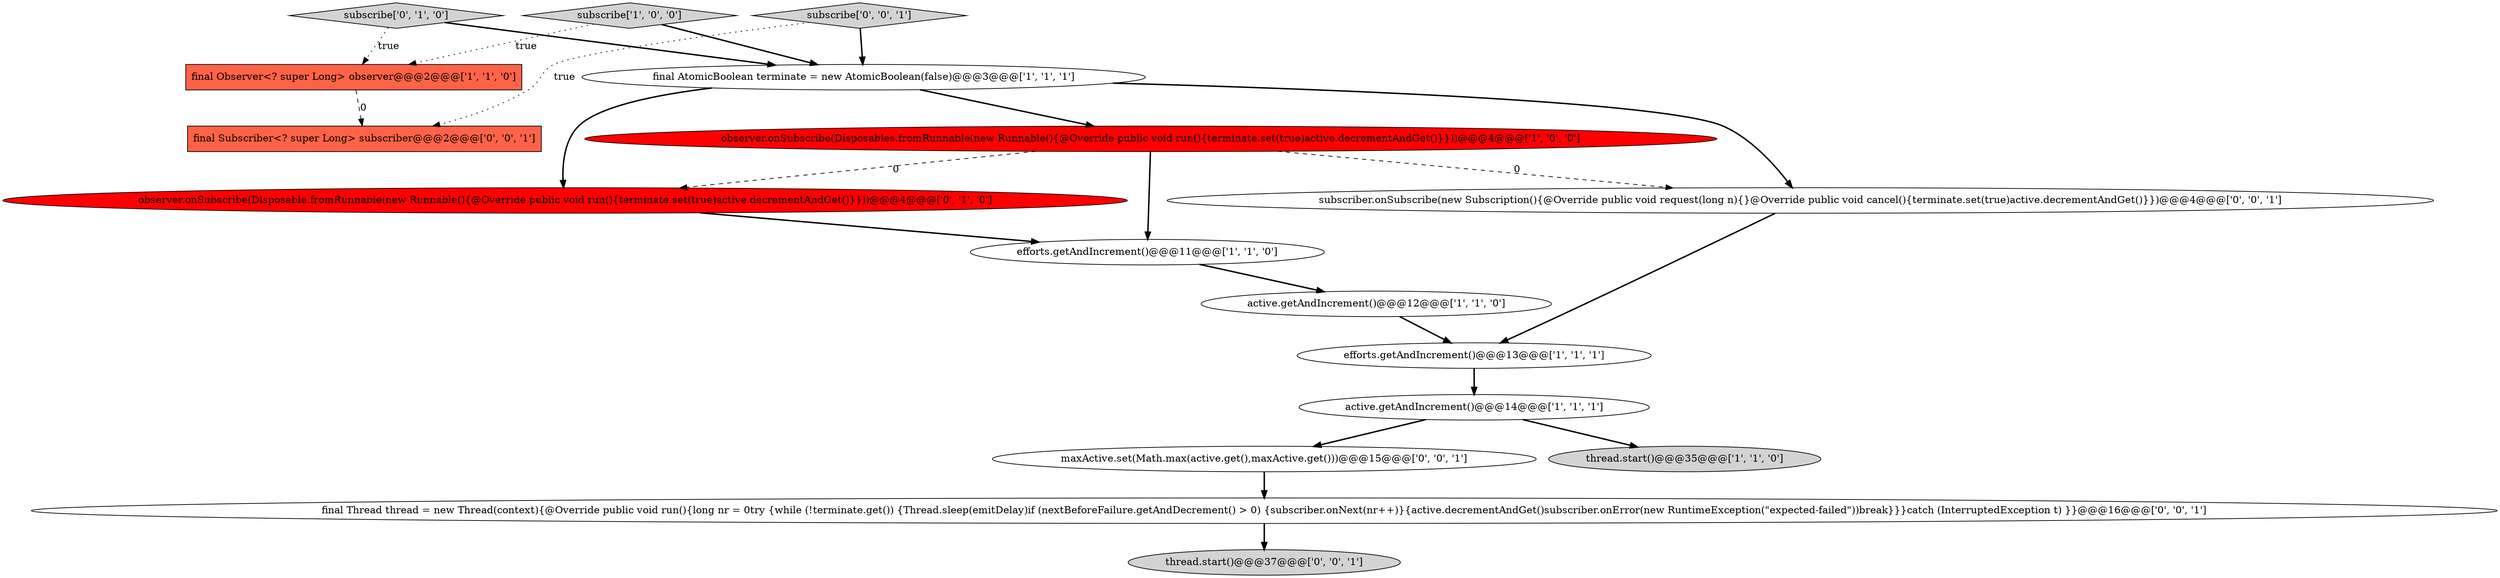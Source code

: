 digraph {
14 [style = filled, label = "maxActive.set(Math.max(active.get(),maxActive.get()))@@@15@@@['0', '0', '1']", fillcolor = white, shape = ellipse image = "AAA0AAABBB3BBB"];
10 [style = filled, label = "subscribe['0', '1', '0']", fillcolor = lightgray, shape = diamond image = "AAA0AAABBB2BBB"];
12 [style = filled, label = "subscriber.onSubscribe(new Subscription(){@Override public void request(long n){}@Override public void cancel(){terminate.set(true)active.decrementAndGet()}})@@@4@@@['0', '0', '1']", fillcolor = white, shape = ellipse image = "AAA0AAABBB3BBB"];
11 [style = filled, label = "subscribe['0', '0', '1']", fillcolor = lightgray, shape = diamond image = "AAA0AAABBB3BBB"];
7 [style = filled, label = "final Observer<? super Long> observer@@@2@@@['1', '1', '0']", fillcolor = tomato, shape = box image = "AAA0AAABBB1BBB"];
6 [style = filled, label = "observer.onSubscribe(Disposables.fromRunnable(new Runnable(){@Override public void run(){terminate.set(true)active.decrementAndGet()}}))@@@4@@@['1', '0', '0']", fillcolor = red, shape = ellipse image = "AAA1AAABBB1BBB"];
4 [style = filled, label = "active.getAndIncrement()@@@14@@@['1', '1', '1']", fillcolor = white, shape = ellipse image = "AAA0AAABBB1BBB"];
5 [style = filled, label = "subscribe['1', '0', '0']", fillcolor = lightgray, shape = diamond image = "AAA0AAABBB1BBB"];
3 [style = filled, label = "efforts.getAndIncrement()@@@11@@@['1', '1', '0']", fillcolor = white, shape = ellipse image = "AAA0AAABBB1BBB"];
2 [style = filled, label = "active.getAndIncrement()@@@12@@@['1', '1', '0']", fillcolor = white, shape = ellipse image = "AAA0AAABBB1BBB"];
9 [style = filled, label = "observer.onSubscribe(Disposable.fromRunnable(new Runnable(){@Override public void run(){terminate.set(true)active.decrementAndGet()}}))@@@4@@@['0', '1', '0']", fillcolor = red, shape = ellipse image = "AAA1AAABBB2BBB"];
15 [style = filled, label = "thread.start()@@@37@@@['0', '0', '1']", fillcolor = lightgray, shape = ellipse image = "AAA0AAABBB3BBB"];
8 [style = filled, label = "efforts.getAndIncrement()@@@13@@@['1', '1', '1']", fillcolor = white, shape = ellipse image = "AAA0AAABBB1BBB"];
13 [style = filled, label = "final Subscriber<? super Long> subscriber@@@2@@@['0', '0', '1']", fillcolor = tomato, shape = box image = "AAA0AAABBB3BBB"];
1 [style = filled, label = "final AtomicBoolean terminate = new AtomicBoolean(false)@@@3@@@['1', '1', '1']", fillcolor = white, shape = ellipse image = "AAA0AAABBB1BBB"];
0 [style = filled, label = "thread.start()@@@35@@@['1', '1', '0']", fillcolor = lightgray, shape = ellipse image = "AAA0AAABBB1BBB"];
16 [style = filled, label = "final Thread thread = new Thread(context){@Override public void run(){long nr = 0try {while (!terminate.get()) {Thread.sleep(emitDelay)if (nextBeforeFailure.getAndDecrement() > 0) {subscriber.onNext(nr++)}{active.decrementAndGet()subscriber.onError(new RuntimeException(\"expected-failed\"))break}}}catch (InterruptedException t) }}@@@16@@@['0', '0', '1']", fillcolor = white, shape = ellipse image = "AAA0AAABBB3BBB"];
14->16 [style = bold, label=""];
6->3 [style = bold, label=""];
16->15 [style = bold, label=""];
4->14 [style = bold, label=""];
11->1 [style = bold, label=""];
6->9 [style = dashed, label="0"];
11->13 [style = dotted, label="true"];
1->9 [style = bold, label=""];
4->0 [style = bold, label=""];
6->12 [style = dashed, label="0"];
5->1 [style = bold, label=""];
1->6 [style = bold, label=""];
3->2 [style = bold, label=""];
5->7 [style = dotted, label="true"];
12->8 [style = bold, label=""];
7->13 [style = dashed, label="0"];
1->12 [style = bold, label=""];
9->3 [style = bold, label=""];
8->4 [style = bold, label=""];
10->1 [style = bold, label=""];
10->7 [style = dotted, label="true"];
2->8 [style = bold, label=""];
}
